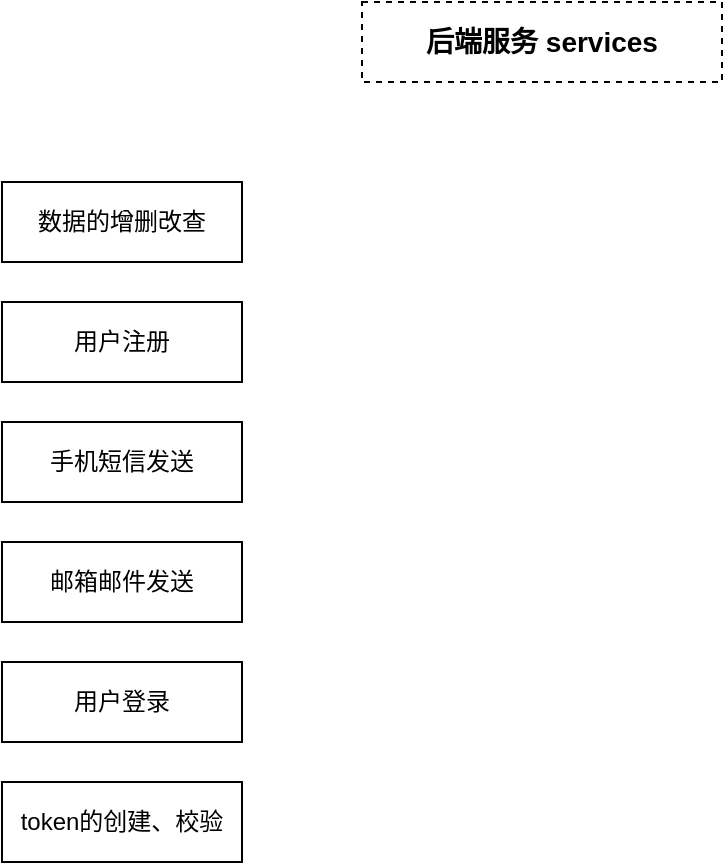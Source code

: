 <mxfile version="11.1.4" type="github"><diagram id="tZ-GPDc0GfVKM3X2U5ph" name="Page-1"><mxGraphModel dx="901" dy="631" grid="1" gridSize="10" guides="1" tooltips="1" connect="1" arrows="1" fold="1" page="1" pageScale="1" pageWidth="827" pageHeight="1169" math="0" shadow="0"><root><mxCell id="0"/><mxCell id="1" parent="0"/><mxCell id="oYo5sTMO3pV7A_rPv7dF-1" value="后端服务 services" style="rounded=0;whiteSpace=wrap;html=1;fontStyle=1;fontSize=14;dashed=1;" vertex="1" parent="1"><mxGeometry x="300" y="20" width="180" height="40" as="geometry"/></mxCell><mxCell id="oYo5sTMO3pV7A_rPv7dF-5" value="数据的增删改查" style="rounded=0;whiteSpace=wrap;html=1;" vertex="1" parent="1"><mxGeometry x="120" y="110" width="120" height="40" as="geometry"/></mxCell><mxCell id="oYo5sTMO3pV7A_rPv7dF-7" value="用户注册" style="rounded=0;whiteSpace=wrap;html=1;" vertex="1" parent="1"><mxGeometry x="120" y="170" width="120" height="40" as="geometry"/></mxCell><mxCell id="oYo5sTMO3pV7A_rPv7dF-8" value="手机短信发送" style="rounded=0;whiteSpace=wrap;html=1;" vertex="1" parent="1"><mxGeometry x="120" y="230" width="120" height="40" as="geometry"/></mxCell><mxCell id="oYo5sTMO3pV7A_rPv7dF-9" value="邮箱邮件发送" style="rounded=0;whiteSpace=wrap;html=1;" vertex="1" parent="1"><mxGeometry x="120" y="290" width="120" height="40" as="geometry"/></mxCell><mxCell id="oYo5sTMO3pV7A_rPv7dF-10" value="用户登录" style="rounded=0;whiteSpace=wrap;html=1;" vertex="1" parent="1"><mxGeometry x="120" y="350" width="120" height="40" as="geometry"/></mxCell><mxCell id="oYo5sTMO3pV7A_rPv7dF-11" value="token的创建、校验" style="rounded=0;whiteSpace=wrap;html=1;" vertex="1" parent="1"><mxGeometry x="120" y="410" width="120" height="40" as="geometry"/></mxCell></root></mxGraphModel></diagram></mxfile>